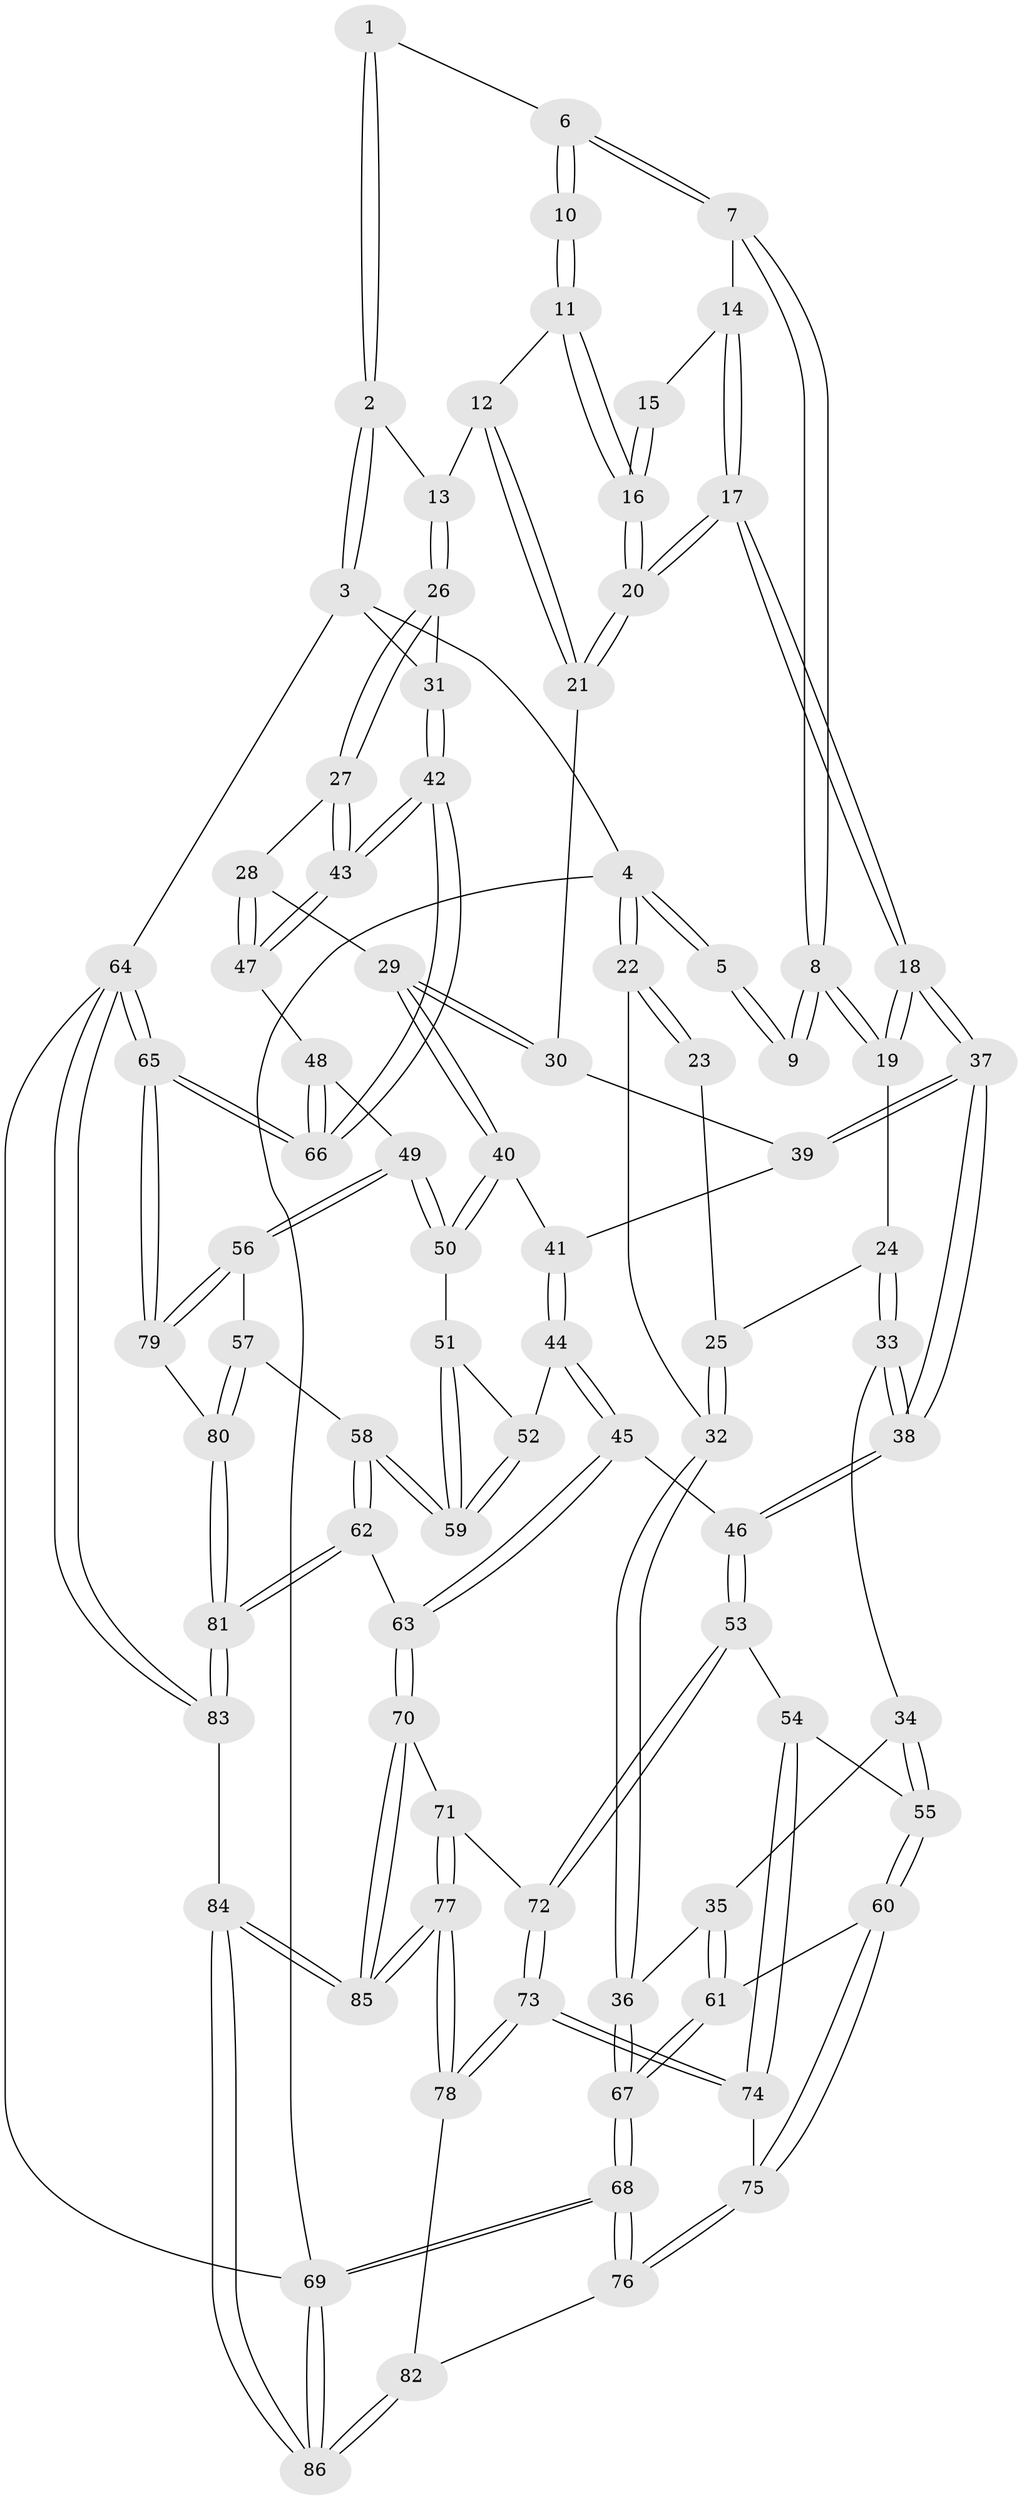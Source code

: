 // coarse degree distribution, {3: 0.13725490196078433, 6: 0.13725490196078433, 5: 0.2549019607843137, 4: 0.47058823529411764}
// Generated by graph-tools (version 1.1) at 2025/42/03/06/25 10:42:28]
// undirected, 86 vertices, 212 edges
graph export_dot {
graph [start="1"]
  node [color=gray90,style=filled];
  1 [pos="+0.5073206364648121+0"];
  2 [pos="+1+0"];
  3 [pos="+1+0"];
  4 [pos="+0+0"];
  5 [pos="+0.36138298511336503+0"];
  6 [pos="+0.5081378565941355+0"];
  7 [pos="+0.35460934903224656+0.14489285127933174"];
  8 [pos="+0.24021362905099816+0.19611363539254623"];
  9 [pos="+0.1968960163935899+0.15073361811463526"];
  10 [pos="+0.5123328265663253+0"];
  11 [pos="+0.5624351298789759+0.00026415435232791793"];
  12 [pos="+0.5875403357227998+0.04877086875342718"];
  13 [pos="+0.7665089294365833+0.19672303732068167"];
  14 [pos="+0.39273670372642355+0.18039391516637313"];
  15 [pos="+0.4247656141419562+0.1335168730072438"];
  16 [pos="+0.44650984487915457+0.20966513682186"];
  17 [pos="+0.4036646126901652+0.3418156485588233"];
  18 [pos="+0.3978779745577284+0.34643753259136023"];
  19 [pos="+0.2789804065493574+0.2681059406165657"];
  20 [pos="+0.4146495056758269+0.3360788176414761"];
  21 [pos="+0.5247089275570186+0.3023946453805104"];
  22 [pos="+0+0"];
  23 [pos="+0.16120994200352445+0.1532610702040171"];
  24 [pos="+0.13010389436076406+0.379340827067199"];
  25 [pos="+0.05610721252999707+0.3484374827511555"];
  26 [pos="+0.7841968451785402+0.323182368849698"];
  27 [pos="+0.7782264709002978+0.3381951897965802"];
  28 [pos="+0.7557019193376749+0.3655138756893253"];
  29 [pos="+0.7469533519206957+0.36756749757384494"];
  30 [pos="+0.683626441321004+0.3509501710606495"];
  31 [pos="+1+0.16279853945621878"];
  32 [pos="+0+0.38619196036346465"];
  33 [pos="+0.1651036276244507+0.4370440523150597"];
  34 [pos="+0.09466192113196709+0.5271549159062499"];
  35 [pos="+0+0.5174697183866642"];
  36 [pos="+0+0.4518910874644345"];
  37 [pos="+0.39107604167833904+0.39861034078054186"];
  38 [pos="+0.32164645587836116+0.513695742414318"];
  39 [pos="+0.49536247414706797+0.4622696966768831"];
  40 [pos="+0.6279564710608612+0.4934720020638759"];
  41 [pos="+0.5164287211255933+0.47762178399584876"];
  42 [pos="+1+0.5109060277536341"];
  43 [pos="+1+0.5044759371548118"];
  44 [pos="+0.5139794032944958+0.5975117687479009"];
  45 [pos="+0.5133116920761511+0.5980414200230509"];
  46 [pos="+0.32021526941915246+0.5572126018158925"];
  47 [pos="+0.8235009321281177+0.5561921971741338"];
  48 [pos="+0.8201983351423148+0.5764459825777469"];
  49 [pos="+0.7700470322727527+0.6953525149938318"];
  50 [pos="+0.6240051894785585+0.5190533512544719"];
  51 [pos="+0.6221261475381196+0.5222650589747568"];
  52 [pos="+0.523578610869331+0.5952800465895952"];
  53 [pos="+0.3175621082171304+0.5637781277368827"];
  54 [pos="+0.24966975940324482+0.6022698583666178"];
  55 [pos="+0.17259564563246776+0.627374850007965"];
  56 [pos="+0.7689590185068859+0.700448169743755"];
  57 [pos="+0.739002482991648+0.729023951078652"];
  58 [pos="+0.673241907978474+0.7307539057725119"];
  59 [pos="+0.6164697421833397+0.6302881812666357"];
  60 [pos="+0.1258735146514016+0.6783408976582815"];
  61 [pos="+0.1063332326520257+0.6735685672509786"];
  62 [pos="+0.5817936666041492+0.7654834097842125"];
  63 [pos="+0.522281212120243+0.7696470051578067"];
  64 [pos="+1+1"];
  65 [pos="+1+0.8386953809558784"];
  66 [pos="+1+0.7508695215335409"];
  67 [pos="+0+0.7336564914876301"];
  68 [pos="+0+0.789918842755689"];
  69 [pos="+0+1"];
  70 [pos="+0.5009622770058735+0.780568878608589"];
  71 [pos="+0.42750345521204763+0.7381785070712801"];
  72 [pos="+0.3702888848244667+0.6948844949985358"];
  73 [pos="+0.25167130959237766+0.819757243331627"];
  74 [pos="+0.24357438118907648+0.804623934674506"];
  75 [pos="+0.12647737498344455+0.6856192065444445"];
  76 [pos="+0.0689930912311564+0.8411381698761963"];
  77 [pos="+0.2720700396174236+0.8836171805984893"];
  78 [pos="+0.24929746689605878+0.8501676745581295"];
  79 [pos="+1+0.837444319165918"];
  80 [pos="+0.7799154935819921+0.9359857180396833"];
  81 [pos="+0.6974950115400809+1"];
  82 [pos="+0.08117837206737134+0.8530729687516853"];
  83 [pos="+0.6561957430630866+1"];
  84 [pos="+0.39350496257150985+1"];
  85 [pos="+0.3891943152921419+1"];
  86 [pos="+0.11645863555310937+1"];
  1 -- 2;
  1 -- 2;
  1 -- 6;
  2 -- 3;
  2 -- 3;
  2 -- 13;
  3 -- 4;
  3 -- 31;
  3 -- 64;
  4 -- 5;
  4 -- 5;
  4 -- 22;
  4 -- 22;
  4 -- 69;
  5 -- 9;
  5 -- 9;
  6 -- 7;
  6 -- 7;
  6 -- 10;
  6 -- 10;
  7 -- 8;
  7 -- 8;
  7 -- 14;
  8 -- 9;
  8 -- 9;
  8 -- 19;
  8 -- 19;
  10 -- 11;
  10 -- 11;
  11 -- 12;
  11 -- 16;
  11 -- 16;
  12 -- 13;
  12 -- 21;
  12 -- 21;
  13 -- 26;
  13 -- 26;
  14 -- 15;
  14 -- 17;
  14 -- 17;
  15 -- 16;
  15 -- 16;
  16 -- 20;
  16 -- 20;
  17 -- 18;
  17 -- 18;
  17 -- 20;
  17 -- 20;
  18 -- 19;
  18 -- 19;
  18 -- 37;
  18 -- 37;
  19 -- 24;
  20 -- 21;
  20 -- 21;
  21 -- 30;
  22 -- 23;
  22 -- 23;
  22 -- 32;
  23 -- 25;
  24 -- 25;
  24 -- 33;
  24 -- 33;
  25 -- 32;
  25 -- 32;
  26 -- 27;
  26 -- 27;
  26 -- 31;
  27 -- 28;
  27 -- 43;
  27 -- 43;
  28 -- 29;
  28 -- 47;
  28 -- 47;
  29 -- 30;
  29 -- 30;
  29 -- 40;
  29 -- 40;
  30 -- 39;
  31 -- 42;
  31 -- 42;
  32 -- 36;
  32 -- 36;
  33 -- 34;
  33 -- 38;
  33 -- 38;
  34 -- 35;
  34 -- 55;
  34 -- 55;
  35 -- 36;
  35 -- 61;
  35 -- 61;
  36 -- 67;
  36 -- 67;
  37 -- 38;
  37 -- 38;
  37 -- 39;
  37 -- 39;
  38 -- 46;
  38 -- 46;
  39 -- 41;
  40 -- 41;
  40 -- 50;
  40 -- 50;
  41 -- 44;
  41 -- 44;
  42 -- 43;
  42 -- 43;
  42 -- 66;
  42 -- 66;
  43 -- 47;
  43 -- 47;
  44 -- 45;
  44 -- 45;
  44 -- 52;
  45 -- 46;
  45 -- 63;
  45 -- 63;
  46 -- 53;
  46 -- 53;
  47 -- 48;
  48 -- 49;
  48 -- 66;
  48 -- 66;
  49 -- 50;
  49 -- 50;
  49 -- 56;
  49 -- 56;
  50 -- 51;
  51 -- 52;
  51 -- 59;
  51 -- 59;
  52 -- 59;
  52 -- 59;
  53 -- 54;
  53 -- 72;
  53 -- 72;
  54 -- 55;
  54 -- 74;
  54 -- 74;
  55 -- 60;
  55 -- 60;
  56 -- 57;
  56 -- 79;
  56 -- 79;
  57 -- 58;
  57 -- 80;
  57 -- 80;
  58 -- 59;
  58 -- 59;
  58 -- 62;
  58 -- 62;
  60 -- 61;
  60 -- 75;
  60 -- 75;
  61 -- 67;
  61 -- 67;
  62 -- 63;
  62 -- 81;
  62 -- 81;
  63 -- 70;
  63 -- 70;
  64 -- 65;
  64 -- 65;
  64 -- 83;
  64 -- 83;
  64 -- 69;
  65 -- 66;
  65 -- 66;
  65 -- 79;
  65 -- 79;
  67 -- 68;
  67 -- 68;
  68 -- 69;
  68 -- 69;
  68 -- 76;
  68 -- 76;
  69 -- 86;
  69 -- 86;
  70 -- 71;
  70 -- 85;
  70 -- 85;
  71 -- 72;
  71 -- 77;
  71 -- 77;
  72 -- 73;
  72 -- 73;
  73 -- 74;
  73 -- 74;
  73 -- 78;
  73 -- 78;
  74 -- 75;
  75 -- 76;
  75 -- 76;
  76 -- 82;
  77 -- 78;
  77 -- 78;
  77 -- 85;
  77 -- 85;
  78 -- 82;
  79 -- 80;
  80 -- 81;
  80 -- 81;
  81 -- 83;
  81 -- 83;
  82 -- 86;
  82 -- 86;
  83 -- 84;
  84 -- 85;
  84 -- 85;
  84 -- 86;
  84 -- 86;
}
